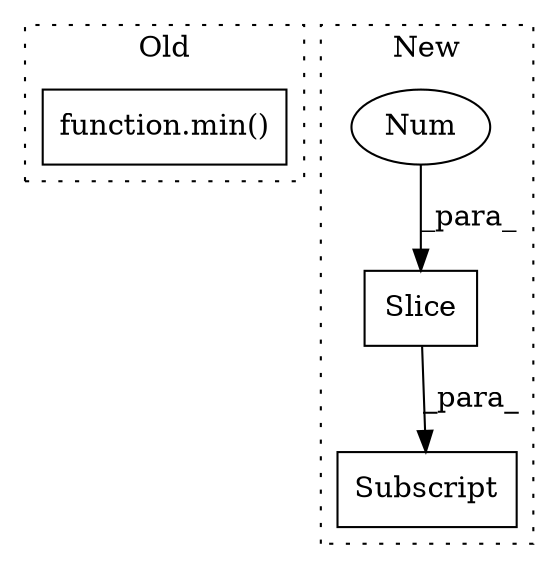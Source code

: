 digraph G {
subgraph cluster0 {
1 [label="function.min()" a="75" s="2394,2411" l="4,1" shape="box"];
label = "Old";
style="dotted";
}
subgraph cluster1 {
2 [label="Slice" a="80" s="2173" l="2" shape="box"];
3 [label="Num" a="76" s="2173" l="1" shape="ellipse"];
4 [label="Subscript" a="63" s="2167,0" l="9,0" shape="box"];
label = "New";
style="dotted";
}
2 -> 4 [label="_para_"];
3 -> 2 [label="_para_"];
}